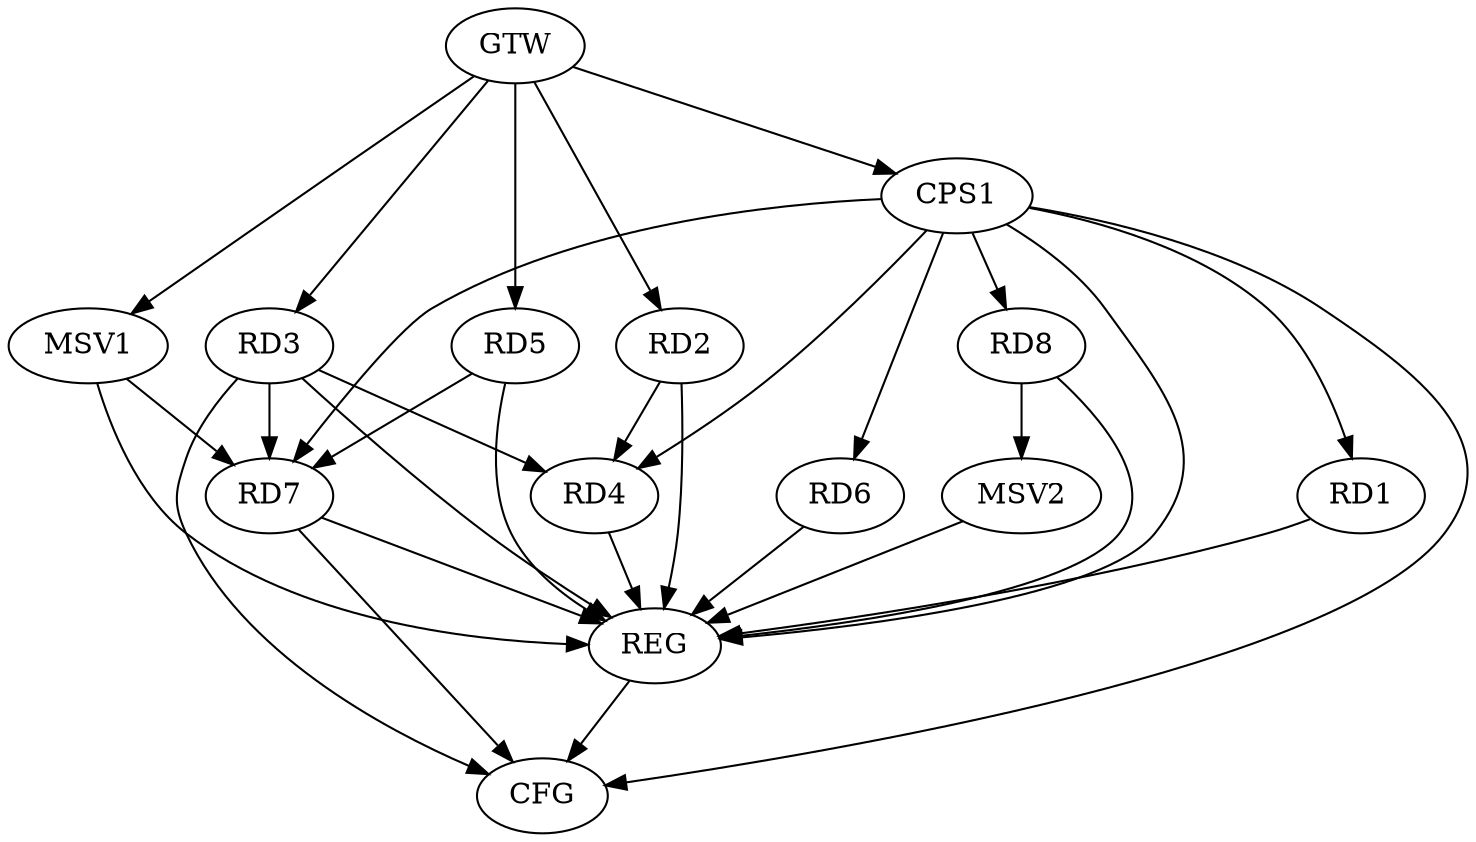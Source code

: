 strict digraph G {
  RD1 [ label="RD1" ];
  RD2 [ label="RD2" ];
  RD3 [ label="RD3" ];
  RD4 [ label="RD4" ];
  RD5 [ label="RD5" ];
  RD6 [ label="RD6" ];
  RD7 [ label="RD7" ];
  RD8 [ label="RD8" ];
  CPS1 [ label="CPS1" ];
  GTW [ label="GTW" ];
  REG [ label="REG" ];
  CFG [ label="CFG" ];
  MSV1 [ label="MSV1" ];
  MSV2 [ label="MSV2" ];
  RD2 -> RD4;
  RD3 -> RD4;
  RD3 -> RD7;
  RD5 -> RD7;
  CPS1 -> RD1;
  CPS1 -> RD4;
  CPS1 -> RD6;
  CPS1 -> RD7;
  CPS1 -> RD8;
  GTW -> RD2;
  GTW -> RD3;
  GTW -> RD5;
  GTW -> CPS1;
  RD1 -> REG;
  RD2 -> REG;
  RD3 -> REG;
  RD4 -> REG;
  RD5 -> REG;
  RD6 -> REG;
  RD7 -> REG;
  RD8 -> REG;
  CPS1 -> REG;
  RD7 -> CFG;
  CPS1 -> CFG;
  RD3 -> CFG;
  REG -> CFG;
  MSV1 -> RD7;
  GTW -> MSV1;
  MSV1 -> REG;
  RD8 -> MSV2;
  MSV2 -> REG;
}
